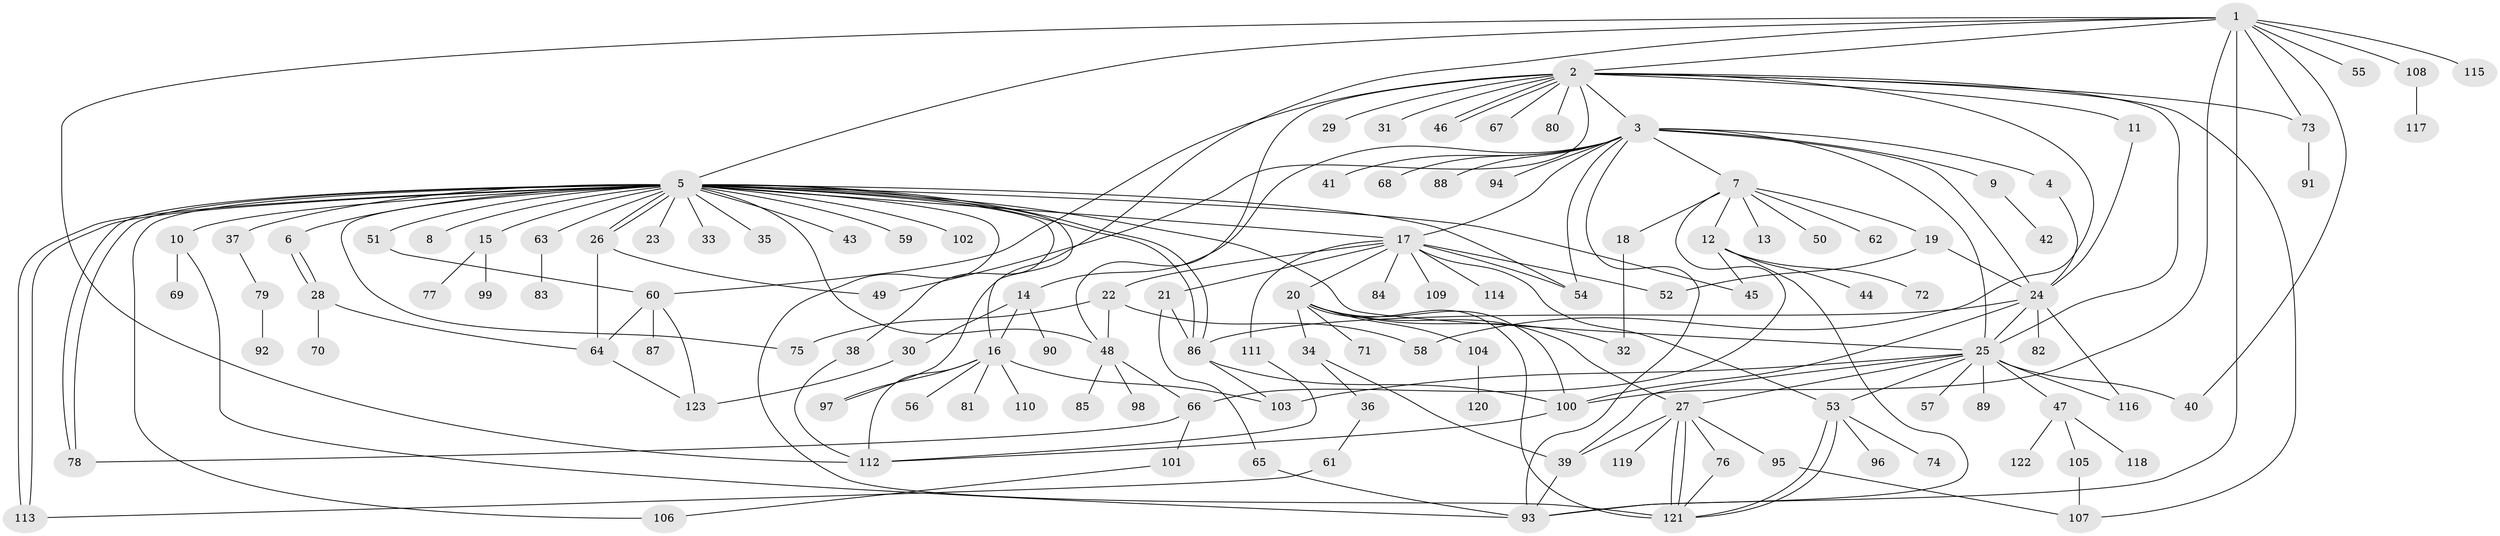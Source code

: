 // coarse degree distribution, {10: 0.02666666666666667, 9: 0.013333333333333334, 13: 0.013333333333333334, 26: 0.013333333333333334, 2: 0.25333333333333335, 7: 0.02666666666666667, 1: 0.37333333333333335, 4: 0.10666666666666667, 3: 0.05333333333333334, 11: 0.013333333333333334, 6: 0.05333333333333334, 12: 0.013333333333333334, 5: 0.04}
// Generated by graph-tools (version 1.1) at 2025/50/03/04/25 22:50:04]
// undirected, 123 vertices, 187 edges
graph export_dot {
  node [color=gray90,style=filled];
  1;
  2;
  3;
  4;
  5;
  6;
  7;
  8;
  9;
  10;
  11;
  12;
  13;
  14;
  15;
  16;
  17;
  18;
  19;
  20;
  21;
  22;
  23;
  24;
  25;
  26;
  27;
  28;
  29;
  30;
  31;
  32;
  33;
  34;
  35;
  36;
  37;
  38;
  39;
  40;
  41;
  42;
  43;
  44;
  45;
  46;
  47;
  48;
  49;
  50;
  51;
  52;
  53;
  54;
  55;
  56;
  57;
  58;
  59;
  60;
  61;
  62;
  63;
  64;
  65;
  66;
  67;
  68;
  69;
  70;
  71;
  72;
  73;
  74;
  75;
  76;
  77;
  78;
  79;
  80;
  81;
  82;
  83;
  84;
  85;
  86;
  87;
  88;
  89;
  90;
  91;
  92;
  93;
  94;
  95;
  96;
  97;
  98;
  99;
  100;
  101;
  102;
  103;
  104;
  105;
  106;
  107;
  108;
  109;
  110;
  111;
  112;
  113;
  114;
  115;
  116;
  117;
  118;
  119;
  120;
  121;
  122;
  123;
  1 -- 2;
  1 -- 5;
  1 -- 40;
  1 -- 55;
  1 -- 73;
  1 -- 93;
  1 -- 97;
  1 -- 100;
  1 -- 108;
  1 -- 112;
  1 -- 115;
  2 -- 3;
  2 -- 11;
  2 -- 25;
  2 -- 29;
  2 -- 31;
  2 -- 46;
  2 -- 46;
  2 -- 48;
  2 -- 49;
  2 -- 58;
  2 -- 60;
  2 -- 67;
  2 -- 73;
  2 -- 80;
  2 -- 107;
  3 -- 4;
  3 -- 7;
  3 -- 9;
  3 -- 14;
  3 -- 17;
  3 -- 24;
  3 -- 25;
  3 -- 41;
  3 -- 54;
  3 -- 68;
  3 -- 88;
  3 -- 93;
  3 -- 94;
  4 -- 24;
  5 -- 6;
  5 -- 8;
  5 -- 10;
  5 -- 15;
  5 -- 16;
  5 -- 17;
  5 -- 23;
  5 -- 25;
  5 -- 26;
  5 -- 26;
  5 -- 33;
  5 -- 35;
  5 -- 37;
  5 -- 38;
  5 -- 43;
  5 -- 45;
  5 -- 48;
  5 -- 51;
  5 -- 54;
  5 -- 59;
  5 -- 63;
  5 -- 75;
  5 -- 78;
  5 -- 78;
  5 -- 86;
  5 -- 86;
  5 -- 102;
  5 -- 106;
  5 -- 113;
  5 -- 113;
  5 -- 121;
  6 -- 28;
  6 -- 28;
  7 -- 12;
  7 -- 13;
  7 -- 18;
  7 -- 19;
  7 -- 50;
  7 -- 62;
  7 -- 66;
  9 -- 42;
  10 -- 69;
  10 -- 93;
  11 -- 24;
  12 -- 44;
  12 -- 45;
  12 -- 72;
  12 -- 93;
  14 -- 16;
  14 -- 30;
  14 -- 90;
  15 -- 77;
  15 -- 99;
  16 -- 56;
  16 -- 81;
  16 -- 97;
  16 -- 103;
  16 -- 110;
  16 -- 112;
  17 -- 20;
  17 -- 21;
  17 -- 22;
  17 -- 52;
  17 -- 53;
  17 -- 54;
  17 -- 84;
  17 -- 109;
  17 -- 111;
  17 -- 114;
  18 -- 32;
  19 -- 24;
  19 -- 52;
  20 -- 27;
  20 -- 32;
  20 -- 34;
  20 -- 71;
  20 -- 100;
  20 -- 104;
  20 -- 121;
  21 -- 65;
  21 -- 86;
  22 -- 48;
  22 -- 58;
  22 -- 75;
  24 -- 25;
  24 -- 82;
  24 -- 86;
  24 -- 100;
  24 -- 116;
  25 -- 27;
  25 -- 39;
  25 -- 40;
  25 -- 47;
  25 -- 53;
  25 -- 57;
  25 -- 89;
  25 -- 103;
  25 -- 116;
  26 -- 49;
  26 -- 64;
  27 -- 39;
  27 -- 76;
  27 -- 95;
  27 -- 119;
  27 -- 121;
  27 -- 121;
  28 -- 64;
  28 -- 70;
  30 -- 123;
  34 -- 36;
  34 -- 39;
  36 -- 61;
  37 -- 79;
  38 -- 112;
  39 -- 93;
  47 -- 105;
  47 -- 118;
  47 -- 122;
  48 -- 66;
  48 -- 85;
  48 -- 98;
  51 -- 60;
  53 -- 74;
  53 -- 96;
  53 -- 121;
  53 -- 121;
  60 -- 64;
  60 -- 87;
  60 -- 123;
  61 -- 113;
  63 -- 83;
  64 -- 123;
  65 -- 93;
  66 -- 78;
  66 -- 101;
  73 -- 91;
  76 -- 121;
  79 -- 92;
  86 -- 100;
  86 -- 103;
  95 -- 107;
  100 -- 112;
  101 -- 106;
  104 -- 120;
  105 -- 107;
  108 -- 117;
  111 -- 112;
}
